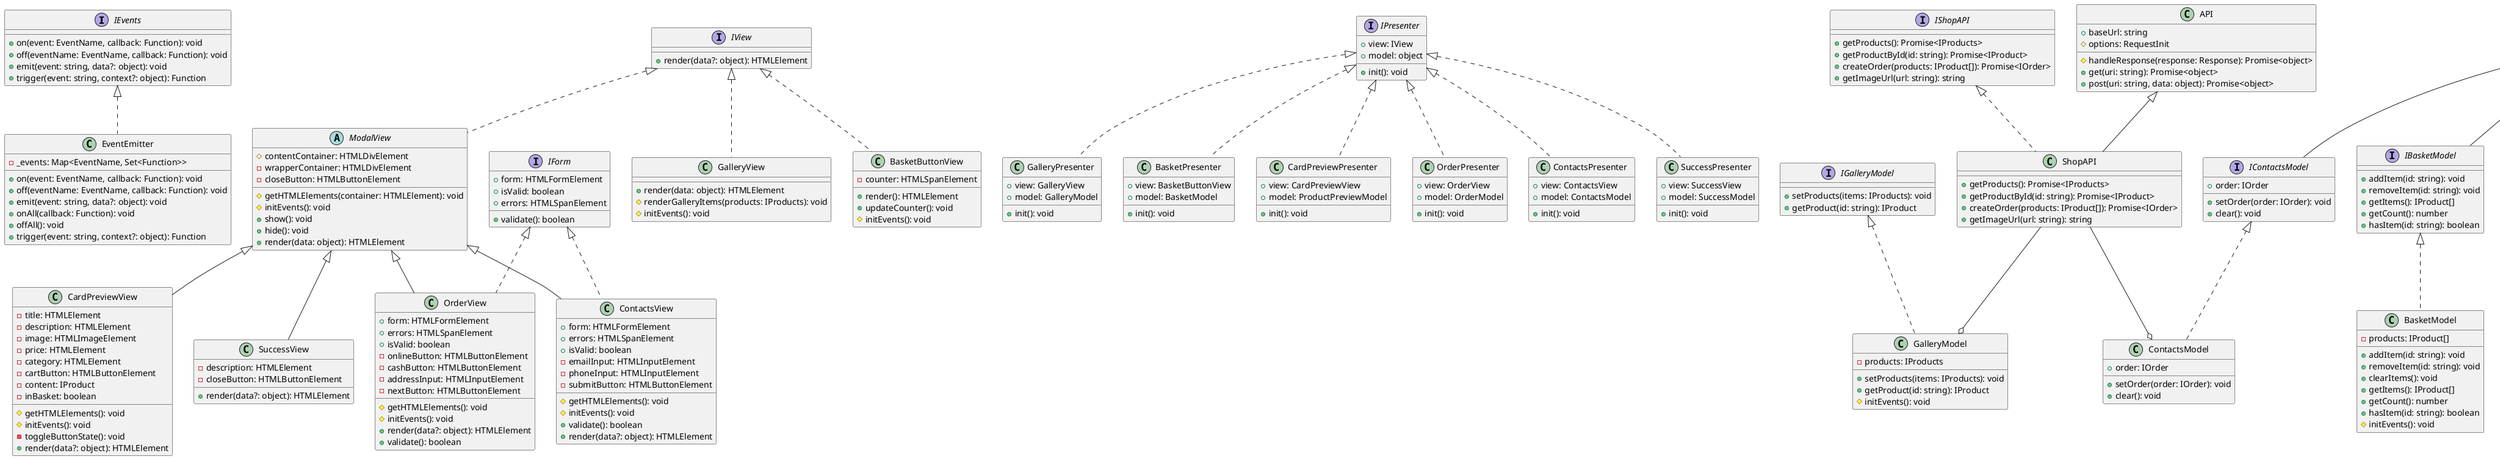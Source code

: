 @startuml web-larek
' Интерфейсы

interface IEvents {
	+on(event: EventName, callback: Function): void
	+off(eventName: EventName, callback: Function): void
	+emit(event: string, data?: object): void
	+trigger(event: string, context?: object): Function
}

interface IView {
	+render(data?: object): HTMLElement
}

interface IPresenter {
	+view: IView
	+model: object
	+init(): void
}

interface IShopAPI {
	+getProducts(): Promise<IProducts>
	+getProductById(id: string): Promise<IProduct>
	+createOrder(products: IProduct[]): Promise<IOrder>
	+getImageUrl(url: string): string
}

interface IModalModel {
	+show(): void
	+hide(): void
}

interface IGalleryModel {
	+setProducts(items: IProducts): void
	+getProduct(id: string): IProduct
}

interface IBasketModel extends IModalModel {
	+addItem(id: string): void
	+removeItem(id: string): void
	+getItems(): IProduct[]
	+getCount(): number
	+hasItem(id: string): boolean
}

interface ICardPreviewModel extends IModalModel {
	+getProduct(): IProduct
	+setProduct(product: IProduct): void
}

interface IOrderModel extends IModalModel {
	+order: IOrder
	+setOrder(order: IOrder): void
	+clear(): void
}

interface IContactsModel extends IModalModel {
	+order: IOrder
	+setOrder(order: IOrder): void
	+clear(): void
}

interface ISuccessModel extends IModalModel {
	+orderResponse: IOrderResponse
	+setOrderResponse(orderResponse: IOrderResponse): void
	+clear(): void
}

interface IForm {
	+form: HTMLFormElement
	+isValid: boolean
	+errors: HTMLSpanElement
	+validate(): boolean
}


' Базовые классы
class EventEmitter implements IEvents {
	-_events: Map<EventName, Set<Function>>
	+on(event: EventName, callback: Function): void
	+off(eventName: EventName, callback: Function): void
	+emit(event: string, data?: object): void
	+onAll(callback: Function): void
	+offAll(): void
	+trigger(event: string, context?: object): Function
}

class API {
	+baseUrl: string
	#options: RequestInit
	#handleResponse(response: Response): Promise<object>
	+get(uri: string): Promise<object>
	+post(uri: string, data: object): Promise<object>
}

' Классы
class ShopAPI extends API implements IShopAPI {
	+getProducts(): Promise<IProducts>
	+getProductById(id: string): Promise<IProduct>
	+createOrder(products: IProduct[]): Promise<IOrder>
	+getImageUrl(url: string): string
}

' Модели
class BasketModel implements IBasketModel {
	-products: IProduct[]
	+addItem(id: string): void
	+removeItem(id: string): void
	+clearItems(): void
	+getItems(): IProduct[]
	+getCount(): number
	+hasItem(id: string): boolean
	#initEvents(): void
}

class GalleryModel implements IGalleryModel {
	-products: IProducts
	+setProducts(items: IProducts): void
	+getProduct(id: string): IProduct
	#initEvents(): void
}

class ProductPreviewModel implements ICardPreviewModel {
	-product: IProduct
	+getProduct(): IProduct
	+setProduct(product: IProduct): void
}

class OrderModel implements IOrderModel {
	+order: IOrder
	+setOrder(order: IOrder): void
	+clear(): void
}

class ContactsModel implements IContactsModel {
	+order: IOrder
	+setOrder(order: IOrder): void
	+clear(): void
}

class SuccessModel implements ISuccessModel {
	+orderResponse: IOrderResponse
	+setOrderResponse(orderResponse: IOrderResponse): void
	+clear(): void	
}

' Представления
abstract class ModalView implements IView {
	#contentContainer: HTMLDivElement
	-wrapperContainer: HTMLDivElement
	-closeButton: HTMLButtonElement
	#getHTMLElements(container: HTMLElement): void
	#initEvents(): void
	+show(): void
	+hide(): void
	+render(data: object): HTMLElement
}

class GalleryView implements IView {
	+render(data: object): HTMLElement
	#renderGalleryItems(products: IProducts): void
	#initEvents(): void
}

class BasketButtonView implements IView {
	-counter: HTMLSpanElement
	+render(): HTMLElement
	+updateCounter(): void
	#initEvents(): void
}

' Модальные окна
class CardPreviewView extends ModalView {
	-title: HTMLElement
	-description: HTMLElement
	-image: HTMLImageElement
	-price: HTMLElement
	-category: HTMLElement
	-cartButton: HTMLButtonElement
	-content: IProduct
	-inBasket: boolean
	#getHTMLElements(): void
	#initEvents(): void
	-toggleButtonState(): void
	+render(data?: object): HTMLElement
}

class OrderView extends ModalView implements IForm {
	+form: HTMLFormElement
	+errors: HTMLSpanElement
	+isValid: boolean
	-onlineButton: HTMLButtonElement
	-cashButton: HTMLButtonElement
	-addressInput: HTMLInputElement
	-nextButton: HTMLButtonElement
	#getHTMLElements(): void
	#initEvents(): void
	+render(data?: object): HTMLElement
	+validate(): boolean
}

class ContactsView extends ModalView implements IForm {
	+form: HTMLFormElement
	+errors: HTMLSpanElement
	+isValid: boolean
	-emailInput: HTMLInputElement
	-phoneInput: HTMLInputElement
	-submitButton: HTMLButtonElement
	#getHTMLElements(): void
	#initEvents(): void
	+validate(): boolean
	+render(data?: object): HTMLElement
}

class SuccessView extends ModalView {
	-description: HTMLElement
	-closeButton: HTMLButtonElement
	+render(data?: object): HTMLElement
}

' Презентеры
class GalleryPresenter implements IPresenter {
	+view: GalleryView
	+model: GalleryModel
	+init(): void
}

class BasketPresenter implements IPresenter {
	+view: BasketButtonView
	+model: BasketModel
	+init(): void
}

class CardPreviewPresenter implements IPresenter {
	+view: CardPreviewView
	+model: ProductPreviewModel
	+init(): void
}

class OrderPresenter implements IPresenter {
	+view: OrderView
	+model: OrderModel
	+init(): void
}

class ContactsPresenter implements IPresenter {
	+view: ContactsView
	+model: ContactsModel
	+init(): void
}

class SuccessPresenter implements IPresenter {
	+view: SuccessView
	+model: SuccessModel
	+init(): void
}

' Связь с API
ShopAPI --o GalleryModel
ShopAPI --o ContactsModel

@enduml